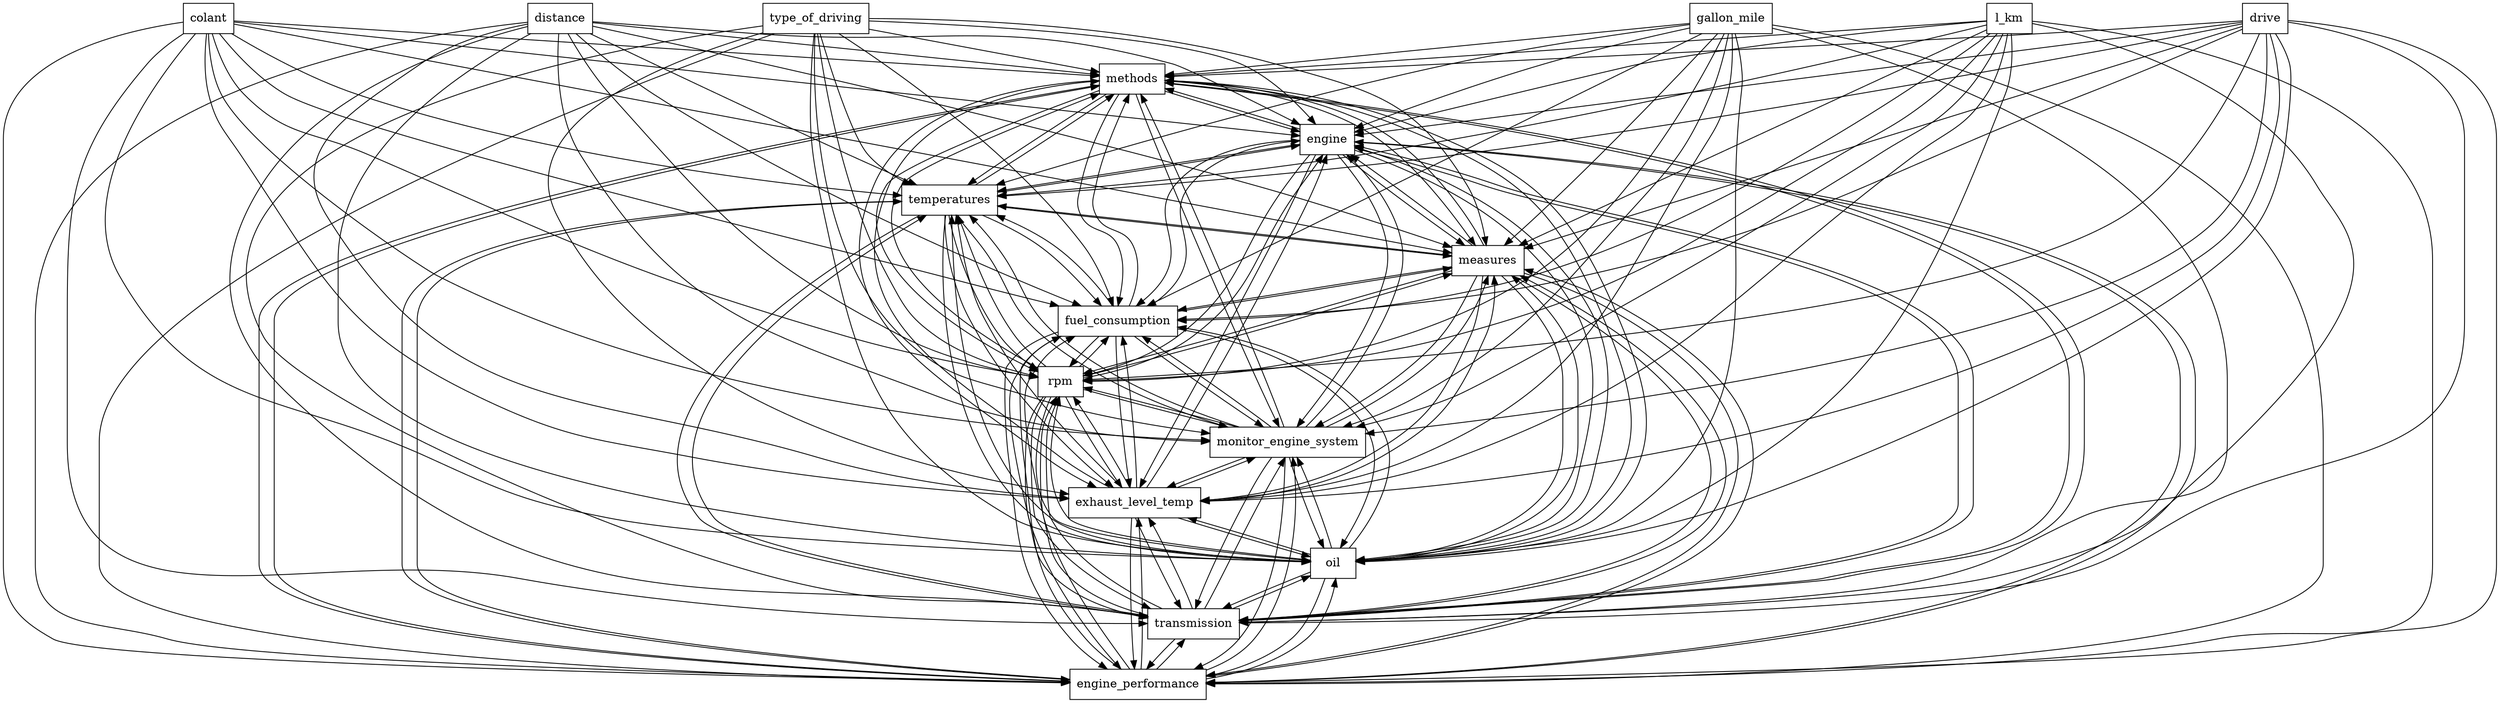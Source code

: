 digraph{
graph [rankdir=TB];
node [shape=box];
edge [arrowhead=normal];
0[label="methods",]
1[label="engine",]
2[label="colant",]
3[label="engine_performance",]
4[label="transmission",]
5[label="oil",]
6[label="distance",]
7[label="exhaust_level_temp",]
8[label="monitor_engine_system",]
9[label="drive",]
10[label="rpm",]
11[label="fuel_consumption",]
12[label="type_of_driving",]
13[label="measures",]
14[label="temperatures",]
15[label="gallon_mile",]
16[label="l_km",]
0->1[label="",]
0->3[label="",]
0->4[label="",]
0->5[label="",]
0->7[label="",]
0->8[label="",]
0->10[label="",]
0->11[label="",]
0->13[label="",]
0->14[label="",]
1->0[label="",]
1->3[label="",]
1->4[label="",]
1->5[label="",]
1->7[label="",]
1->8[label="",]
1->10[label="",]
1->11[label="",]
1->13[label="",]
1->14[label="",]
2->0[label="",]
2->1[label="",]
2->3[label="",]
2->4[label="",]
2->5[label="",]
2->7[label="",]
2->8[label="",]
2->10[label="",]
2->11[label="",]
2->13[label="",]
2->14[label="",]
3->0[label="",]
3->1[label="",]
3->4[label="",]
3->5[label="",]
3->7[label="",]
3->8[label="",]
3->10[label="",]
3->11[label="",]
3->13[label="",]
3->14[label="",]
4->0[label="",]
4->1[label="",]
4->3[label="",]
4->5[label="",]
4->7[label="",]
4->8[label="",]
4->10[label="",]
4->11[label="",]
4->13[label="",]
4->14[label="",]
5->0[label="",]
5->1[label="",]
5->3[label="",]
5->4[label="",]
5->7[label="",]
5->8[label="",]
5->10[label="",]
5->11[label="",]
5->13[label="",]
5->14[label="",]
6->0[label="",]
6->1[label="",]
6->3[label="",]
6->4[label="",]
6->5[label="",]
6->7[label="",]
6->8[label="",]
6->10[label="",]
6->11[label="",]
6->13[label="",]
6->14[label="",]
7->0[label="",]
7->1[label="",]
7->3[label="",]
7->4[label="",]
7->5[label="",]
7->8[label="",]
7->10[label="",]
7->11[label="",]
7->13[label="",]
7->14[label="",]
8->0[label="",]
8->1[label="",]
8->3[label="",]
8->4[label="",]
8->5[label="",]
8->7[label="",]
8->10[label="",]
8->11[label="",]
8->13[label="",]
8->14[label="",]
9->0[label="",]
9->1[label="",]
9->3[label="",]
9->4[label="",]
9->5[label="",]
9->7[label="",]
9->8[label="",]
9->10[label="",]
9->11[label="",]
9->13[label="",]
9->14[label="",]
10->0[label="",]
10->1[label="",]
10->3[label="",]
10->4[label="",]
10->5[label="",]
10->7[label="",]
10->8[label="",]
10->11[label="",]
10->13[label="",]
10->14[label="",]
11->0[label="",]
11->1[label="",]
11->3[label="",]
11->4[label="",]
11->5[label="",]
11->7[label="",]
11->8[label="",]
11->10[label="",]
11->13[label="",]
11->14[label="",]
12->0[label="",]
12->1[label="",]
12->3[label="",]
12->4[label="",]
12->5[label="",]
12->7[label="",]
12->8[label="",]
12->10[label="",]
12->11[label="",]
12->13[label="",]
12->14[label="",]
13->0[label="",]
13->1[label="",]
13->3[label="",]
13->4[label="",]
13->5[label="",]
13->7[label="",]
13->8[label="",]
13->10[label="",]
13->11[label="",]
13->14[label="",]
14->0[label="",]
14->1[label="",]
14->3[label="",]
14->4[label="",]
14->5[label="",]
14->7[label="",]
14->8[label="",]
14->10[label="",]
14->11[label="",]
14->13[label="",]
15->0[label="",]
15->1[label="",]
15->3[label="",]
15->4[label="",]
15->5[label="",]
15->7[label="",]
15->8[label="",]
15->10[label="",]
15->11[label="",]
15->13[label="",]
15->14[label="",]
16->0[label="",]
16->1[label="",]
16->3[label="",]
16->4[label="",]
16->5[label="",]
16->7[label="",]
16->8[label="",]
16->10[label="",]
16->11[label="",]
16->13[label="",]
16->14[label="",]
}
